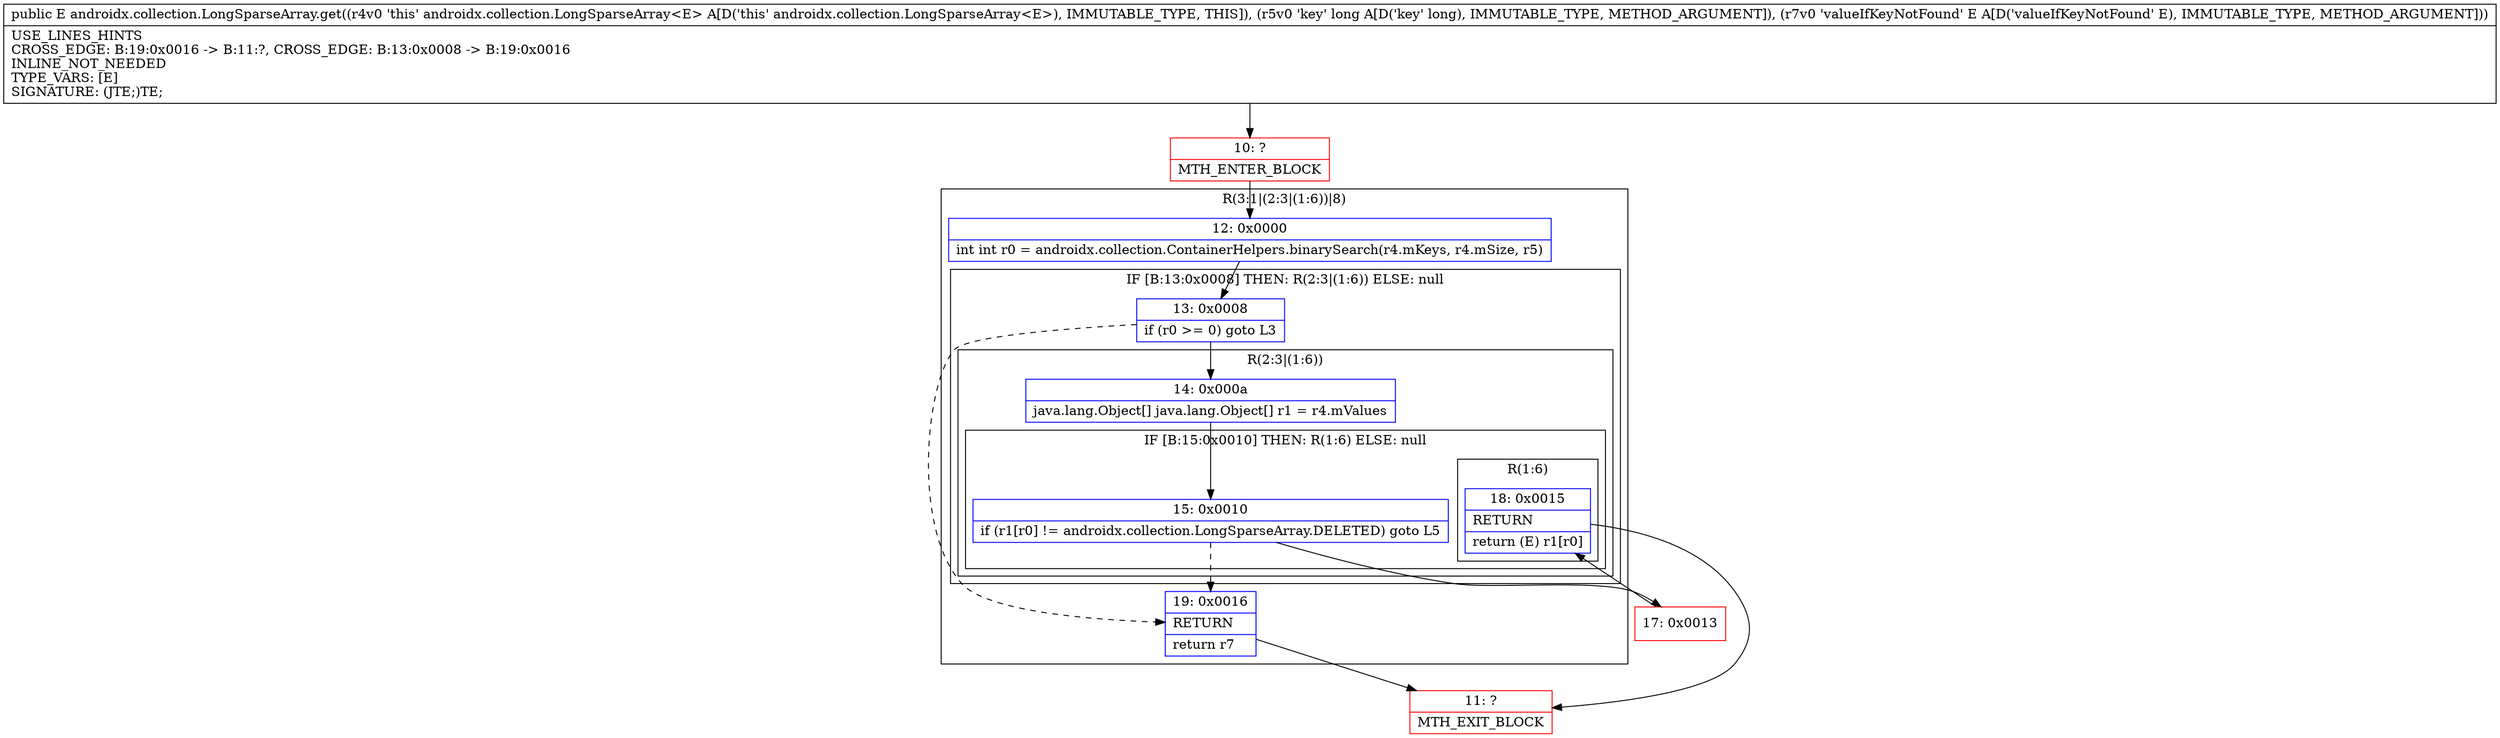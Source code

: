 digraph "CFG forandroidx.collection.LongSparseArray.get(JLjava\/lang\/Object;)Ljava\/lang\/Object;" {
subgraph cluster_Region_1134624517 {
label = "R(3:1|(2:3|(1:6))|8)";
node [shape=record,color=blue];
Node_12 [shape=record,label="{12\:\ 0x0000|int int r0 = androidx.collection.ContainerHelpers.binarySearch(r4.mKeys, r4.mSize, r5)\l}"];
subgraph cluster_IfRegion_2096680618 {
label = "IF [B:13:0x0008] THEN: R(2:3|(1:6)) ELSE: null";
node [shape=record,color=blue];
Node_13 [shape=record,label="{13\:\ 0x0008|if (r0 \>= 0) goto L3\l}"];
subgraph cluster_Region_1556411987 {
label = "R(2:3|(1:6))";
node [shape=record,color=blue];
Node_14 [shape=record,label="{14\:\ 0x000a|java.lang.Object[] java.lang.Object[] r1 = r4.mValues\l}"];
subgraph cluster_IfRegion_1527791827 {
label = "IF [B:15:0x0010] THEN: R(1:6) ELSE: null";
node [shape=record,color=blue];
Node_15 [shape=record,label="{15\:\ 0x0010|if (r1[r0] != androidx.collection.LongSparseArray.DELETED) goto L5\l}"];
subgraph cluster_Region_416836250 {
label = "R(1:6)";
node [shape=record,color=blue];
Node_18 [shape=record,label="{18\:\ 0x0015|RETURN\l|return (E) r1[r0]\l}"];
}
}
}
}
Node_19 [shape=record,label="{19\:\ 0x0016|RETURN\l|return r7\l}"];
}
Node_10 [shape=record,color=red,label="{10\:\ ?|MTH_ENTER_BLOCK\l}"];
Node_17 [shape=record,color=red,label="{17\:\ 0x0013}"];
Node_11 [shape=record,color=red,label="{11\:\ ?|MTH_EXIT_BLOCK\l}"];
MethodNode[shape=record,label="{public E androidx.collection.LongSparseArray.get((r4v0 'this' androidx.collection.LongSparseArray\<E\> A[D('this' androidx.collection.LongSparseArray\<E\>), IMMUTABLE_TYPE, THIS]), (r5v0 'key' long A[D('key' long), IMMUTABLE_TYPE, METHOD_ARGUMENT]), (r7v0 'valueIfKeyNotFound' E A[D('valueIfKeyNotFound' E), IMMUTABLE_TYPE, METHOD_ARGUMENT]))  | USE_LINES_HINTS\lCROSS_EDGE: B:19:0x0016 \-\> B:11:?, CROSS_EDGE: B:13:0x0008 \-\> B:19:0x0016\lINLINE_NOT_NEEDED\lTYPE_VARS: [E]\lSIGNATURE: (JTE;)TE;\l}"];
MethodNode -> Node_10;Node_12 -> Node_13;
Node_13 -> Node_14;
Node_13 -> Node_19[style=dashed];
Node_14 -> Node_15;
Node_15 -> Node_17;
Node_15 -> Node_19[style=dashed];
Node_18 -> Node_11;
Node_19 -> Node_11;
Node_10 -> Node_12;
Node_17 -> Node_18;
}

